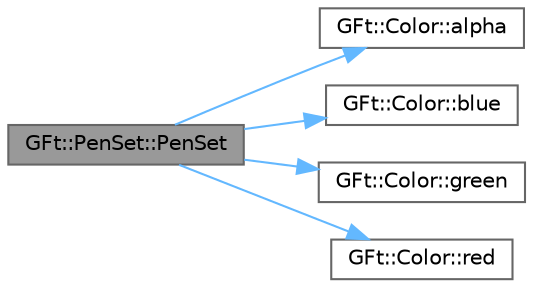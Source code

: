 digraph "GFt::PenSet::PenSet"
{
 // LATEX_PDF_SIZE
  bgcolor="transparent";
  edge [fontname=Helvetica,fontsize=10,labelfontname=Helvetica,labelfontsize=10];
  node [fontname=Helvetica,fontsize=10,shape=box,height=0.2,width=0.4];
  rankdir="LR";
  Node1 [id="Node000001",label="GFt::PenSet::PenSet",height=0.2,width=0.4,color="gray40", fillcolor="grey60", style="filled", fontcolor="black",tooltip="构造函数"];
  Node1 -> Node2 [id="edge1_Node000001_Node000002",color="steelblue1",style="solid",tooltip=" "];
  Node2 [id="Node000002",label="GFt::Color::alpha",height=0.2,width=0.4,color="grey40", fillcolor="white", style="filled",URL="$class_g_ft_1_1_color.html#a835f380425f5c054f00c0c8c35877190",tooltip=" "];
  Node1 -> Node3 [id="edge2_Node000001_Node000003",color="steelblue1",style="solid",tooltip=" "];
  Node3 [id="Node000003",label="GFt::Color::blue",height=0.2,width=0.4,color="grey40", fillcolor="white", style="filled",URL="$class_g_ft_1_1_color.html#a4fab2d9a568a8e5dba7c0f1244882e23",tooltip=" "];
  Node1 -> Node4 [id="edge3_Node000001_Node000004",color="steelblue1",style="solid",tooltip=" "];
  Node4 [id="Node000004",label="GFt::Color::green",height=0.2,width=0.4,color="grey40", fillcolor="white", style="filled",URL="$class_g_ft_1_1_color.html#a785d61b40729ffddcbb1a76e883fac1d",tooltip=" "];
  Node1 -> Node5 [id="edge4_Node000001_Node000005",color="steelblue1",style="solid",tooltip=" "];
  Node5 [id="Node000005",label="GFt::Color::red",height=0.2,width=0.4,color="grey40", fillcolor="white", style="filled",URL="$class_g_ft_1_1_color.html#a924f67889c2670032a1acbc8e1d59828",tooltip=" "];
}
